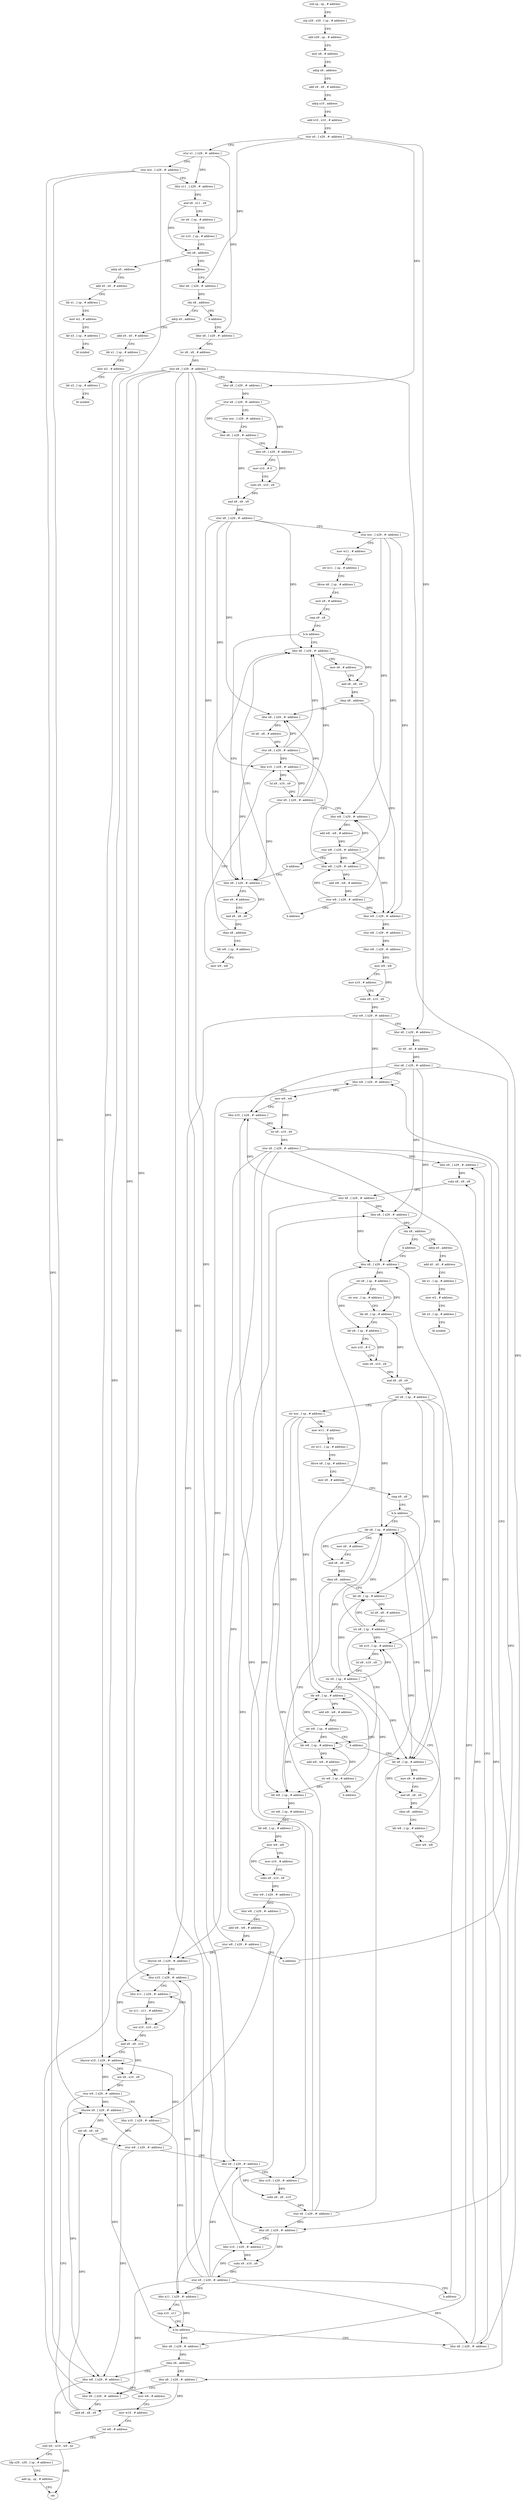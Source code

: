 digraph "func" {
"4287312" [label = "sub sp , sp , # address" ]
"4287316" [label = "stp x29 , x30 , [ sp , # address ]" ]
"4287320" [label = "add x29 , sp , # address" ]
"4287324" [label = "mov x8 , # address" ]
"4287328" [label = "adrp x9 , address" ]
"4287332" [label = "add x9 , x9 , # address" ]
"4287336" [label = "adrp x10 , address" ]
"4287340" [label = "add x10 , x10 , # address" ]
"4287344" [label = "stur x0 , [ x29 , #- address ]" ]
"4287348" [label = "stur x1 , [ x29 , #- address ]" ]
"4287352" [label = "stur wzr , [ x29 , #- address ]" ]
"4287356" [label = "ldur x11 , [ x29 , #- address ]" ]
"4287360" [label = "and x8 , x11 , x8" ]
"4287364" [label = "str x9 , [ sp , # address ]" ]
"4287368" [label = "str x10 , [ sp , # address ]" ]
"4287372" [label = "cbz x8 , address" ]
"4287380" [label = "adrp x0 , address" ]
"4287376" [label = "b address" ]
"4287384" [label = "add x0 , x0 , # address" ]
"4287388" [label = "ldr x1 , [ sp , # address ]" ]
"4287392" [label = "mov w2 , # address" ]
"4287396" [label = "ldr x3 , [ sp , # address ]" ]
"4287400" [label = "bl symbol" ]
"4287404" [label = "ldur x8 , [ x29 , #- address ]" ]
"4287408" [label = "cbz x8 , address" ]
"4287416" [label = "adrp x0 , address" ]
"4287412" [label = "b address" ]
"4287420" [label = "add x0 , x0 , # address" ]
"4287424" [label = "ldr x1 , [ sp , # address ]" ]
"4287428" [label = "mov w2 , # address" ]
"4287432" [label = "ldr x3 , [ sp , # address ]" ]
"4287436" [label = "bl symbol" ]
"4287440" [label = "ldur x8 , [ x29 , #- address ]" ]
"4287444" [label = "lsr x8 , x8 , # address" ]
"4287448" [label = "stur x8 , [ x29 , #- address ]" ]
"4287452" [label = "ldur x8 , [ x29 , #- address ]" ]
"4287456" [label = "stur x8 , [ x29 , #- address ]" ]
"4287460" [label = "stur wzr , [ x29 , #- address ]" ]
"4287464" [label = "ldur x8 , [ x29 , #- address ]" ]
"4287468" [label = "ldur x9 , [ x29 , #- address ]" ]
"4287472" [label = "mov x10 , # 0" ]
"4287476" [label = "subs x9 , x10 , x9" ]
"4287480" [label = "and x8 , x8 , x9" ]
"4287484" [label = "stur x8 , [ x29 , #- address ]" ]
"4287488" [label = "stur wzr , [ x29 , #- address ]" ]
"4287492" [label = "mov w11 , # address" ]
"4287496" [label = "str w11 , [ sp , # address ]" ]
"4287500" [label = "ldrsw x8 , [ sp , # address ]" ]
"4287504" [label = "mov x9 , # address" ]
"4287508" [label = "cmp x9 , x8" ]
"4287512" [label = "b.ls address" ]
"4287568" [label = "ldur x8 , [ x29 , #- address ]" ]
"4287516" [label = "ldur x8 , [ x29 , #- address ]" ]
"4287572" [label = "mov x9 , # address" ]
"4287576" [label = "and x8 , x8 , x9" ]
"4287580" [label = "cbnz x8 , address" ]
"4287612" [label = "ldur w8 , [ x29 , #- address ]" ]
"4287584" [label = "ldur x8 , [ x29 , #- address ]" ]
"4287520" [label = "mov x9 , # address" ]
"4287524" [label = "and x8 , x8 , x9" ]
"4287528" [label = "cbnz x8 , address" ]
"4287532" [label = "ldr w8 , [ sp , # address ]" ]
"4287616" [label = "stur w8 , [ x29 , #- address ]" ]
"4287620" [label = "ldur w8 , [ x29 , #- address ]" ]
"4287624" [label = "mov w9 , w8" ]
"4287628" [label = "mov x10 , # address" ]
"4287632" [label = "subs x9 , x10 , x9" ]
"4287636" [label = "stur w9 , [ x29 , #- address ]" ]
"4287640" [label = "ldur x8 , [ x29 , #- address ]" ]
"4287644" [label = "lsr x8 , x8 , # address" ]
"4287648" [label = "stur x8 , [ x29 , #- address ]" ]
"4287652" [label = "ldur w8 , [ x29 , #- address ]" ]
"4287588" [label = "lsl x8 , x8 , # address" ]
"4287592" [label = "stur x8 , [ x29 , #- address ]" ]
"4287596" [label = "ldur w8 , [ x29 , #- address ]" ]
"4287600" [label = "add w8 , w8 , # address" ]
"4287604" [label = "stur w8 , [ x29 , #- address ]" ]
"4287608" [label = "b address" ]
"4287536" [label = "mov w9 , w8" ]
"4287540" [label = "ldur x10 , [ x29 , #- address ]" ]
"4287544" [label = "lsl x9 , x10 , x9" ]
"4287548" [label = "stur x9 , [ x29 , #- address ]" ]
"4287552" [label = "ldur w8 , [ x29 , #- address ]" ]
"4287556" [label = "add w8 , w8 , # address" ]
"4287560" [label = "stur w8 , [ x29 , #- address ]" ]
"4287564" [label = "b address" ]
"4287824" [label = "ldur x8 , [ x29 , #- address ]" ]
"4287828" [label = "ldur x9 , [ x29 , #- address ]" ]
"4287832" [label = "subs x8 , x9 , x8" ]
"4287836" [label = "stur x8 , [ x29 , #- address ]" ]
"4287840" [label = "ldur x8 , [ x29 , #- address ]" ]
"4287844" [label = "cbz x8 , address" ]
"4287852" [label = "adrp x0 , address" ]
"4287848" [label = "b address" ]
"4287724" [label = "ldur x8 , [ x29 , #- address ]" ]
"4287728" [label = "cbnz x8 , address" ]
"4287764" [label = "ldur x8 , [ x29 , #- address ]" ]
"4287732" [label = "ldur w8 , [ x29 , #- address ]" ]
"4287856" [label = "add x0 , x0 , # address" ]
"4287860" [label = "ldr x1 , [ sp , # address ]" ]
"4287864" [label = "mov w2 , # address" ]
"4287868" [label = "ldr x3 , [ sp , # address ]" ]
"4287872" [label = "bl symbol" ]
"4287876" [label = "ldur x8 , [ x29 , #- address ]" ]
"4287768" [label = "ldur x9 , [ x29 , #- address ]" ]
"4287772" [label = "and x8 , x8 , x9" ]
"4287776" [label = "ldursw x9 , [ x29 , #- address ]" ]
"4287780" [label = "eor x8 , x9 , x8" ]
"4287784" [label = "stur w8 , [ x29 , #- address ]" ]
"4287788" [label = "ldur x9 , [ x29 , #- address ]" ]
"4287792" [label = "ldur x10 , [ x29 , #- address ]" ]
"4287796" [label = "subs x9 , x9 , x10" ]
"4287800" [label = "stur x9 , [ x29 , #- address ]" ]
"4287804" [label = "ldur x9 , [ x29 , #- address ]" ]
"4287808" [label = "ldur x10 , [ x29 , #- address ]" ]
"4287812" [label = "subs x9 , x10 , x9" ]
"4287816" [label = "stur x9 , [ x29 , #- address ]" ]
"4287820" [label = "b address" ]
"4287736" [label = "mov w9 , # address" ]
"4287740" [label = "mov w10 , # address" ]
"4287744" [label = "tst w8 , # address" ]
"4287748" [label = "csel w0 , w10 , w9 , ne" ]
"4287752" [label = "ldp x29 , x30 , [ sp , # address ]" ]
"4287756" [label = "add sp , sp , # address" ]
"4287760" [label = "ret" ]
"4287880" [label = "str x8 , [ sp , # address ]" ]
"4287884" [label = "str wzr , [ sp , # address ]" ]
"4287888" [label = "ldr x8 , [ sp , # address ]" ]
"4287892" [label = "ldr x9 , [ sp , # address ]" ]
"4287896" [label = "mov x10 , # 0" ]
"4287900" [label = "subs x9 , x10 , x9" ]
"4287904" [label = "and x8 , x8 , x9" ]
"4287908" [label = "str x8 , [ sp , # address ]" ]
"4287912" [label = "str wzr , [ sp , # address ]" ]
"4287916" [label = "mov w11 , # address" ]
"4287920" [label = "str w11 , [ sp , # address ]" ]
"4287924" [label = "ldrsw x8 , [ sp , # address ]" ]
"4287928" [label = "mov x9 , # address" ]
"4287932" [label = "cmp x9 , x8" ]
"4287936" [label = "b.ls address" ]
"4287992" [label = "ldr x8 , [ sp , # address ]" ]
"4287940" [label = "ldr x8 , [ sp , # address ]" ]
"4287996" [label = "mov x9 , # address" ]
"4288000" [label = "and x8 , x8 , x9" ]
"4288004" [label = "cbnz x8 , address" ]
"4288036" [label = "ldr w8 , [ sp , # address ]" ]
"4288008" [label = "ldr x8 , [ sp , # address ]" ]
"4287944" [label = "mov x9 , # address" ]
"4287948" [label = "and x8 , x8 , x9" ]
"4287952" [label = "cbnz x8 , address" ]
"4287956" [label = "ldr w8 , [ sp , # address ]" ]
"4288040" [label = "str w8 , [ sp , # address ]" ]
"4288044" [label = "ldr w8 , [ sp , # address ]" ]
"4288048" [label = "mov w9 , w8" ]
"4288052" [label = "mov x10 , # address" ]
"4288056" [label = "subs x9 , x10 , x9" ]
"4288060" [label = "stur w9 , [ x29 , #- address ]" ]
"4288064" [label = "ldur w8 , [ x29 , #- address ]" ]
"4288068" [label = "add w8 , w8 , # address" ]
"4288072" [label = "stur w8 , [ x29 , #- address ]" ]
"4288076" [label = "b address" ]
"4288012" [label = "lsl x8 , x8 , # address" ]
"4288016" [label = "str x8 , [ sp , # address ]" ]
"4288020" [label = "ldr w8 , [ sp , # address ]" ]
"4288024" [label = "add w8 , w8 , # address" ]
"4288028" [label = "str w8 , [ sp , # address ]" ]
"4288032" [label = "b address" ]
"4287960" [label = "mov w9 , w8" ]
"4287964" [label = "ldr x10 , [ sp , # address ]" ]
"4287968" [label = "lsl x9 , x10 , x9" ]
"4287972" [label = "str x9 , [ sp , # address ]" ]
"4287976" [label = "ldr w8 , [ sp , # address ]" ]
"4287980" [label = "add w8 , w8 , # address" ]
"4287984" [label = "str w8 , [ sp , # address ]" ]
"4287988" [label = "b address" ]
"4287656" [label = "mov w9 , w8" ]
"4287660" [label = "ldur x10 , [ x29 , #- address ]" ]
"4287664" [label = "lsr x9 , x10 , x9" ]
"4287668" [label = "stur x9 , [ x29 , #- address ]" ]
"4287672" [label = "ldursw x9 , [ x29 , #- address ]" ]
"4287676" [label = "ldur x10 , [ x29 , #- address ]" ]
"4287680" [label = "ldur x11 , [ x29 , #- address ]" ]
"4287684" [label = "lsr x11 , x11 , # address" ]
"4287688" [label = "eor x10 , x10 , x11" ]
"4287692" [label = "and x9 , x9 , x10" ]
"4287696" [label = "ldursw x10 , [ x29 , #- address ]" ]
"4287700" [label = "eor x9 , x10 , x9" ]
"4287704" [label = "stur w9 , [ x29 , #- address ]" ]
"4287708" [label = "ldur x10 , [ x29 , #- address ]" ]
"4287712" [label = "ldur x11 , [ x29 , #- address ]" ]
"4287716" [label = "cmp x10 , x11" ]
"4287720" [label = "b.hs address" ]
"4287312" -> "4287316" [ label = "CFG" ]
"4287316" -> "4287320" [ label = "CFG" ]
"4287320" -> "4287324" [ label = "CFG" ]
"4287324" -> "4287328" [ label = "CFG" ]
"4287328" -> "4287332" [ label = "CFG" ]
"4287332" -> "4287336" [ label = "CFG" ]
"4287336" -> "4287340" [ label = "CFG" ]
"4287340" -> "4287344" [ label = "CFG" ]
"4287344" -> "4287348" [ label = "CFG" ]
"4287344" -> "4287404" [ label = "DFG" ]
"4287344" -> "4287452" [ label = "DFG" ]
"4287344" -> "4287640" [ label = "DFG" ]
"4287348" -> "4287352" [ label = "CFG" ]
"4287348" -> "4287356" [ label = "DFG" ]
"4287348" -> "4287440" [ label = "DFG" ]
"4287352" -> "4287356" [ label = "CFG" ]
"4287352" -> "4287696" [ label = "DFG" ]
"4287352" -> "4287776" [ label = "DFG" ]
"4287352" -> "4287732" [ label = "DFG" ]
"4287356" -> "4287360" [ label = "DFG" ]
"4287360" -> "4287364" [ label = "CFG" ]
"4287360" -> "4287372" [ label = "DFG" ]
"4287364" -> "4287368" [ label = "CFG" ]
"4287368" -> "4287372" [ label = "CFG" ]
"4287372" -> "4287380" [ label = "CFG" ]
"4287372" -> "4287376" [ label = "CFG" ]
"4287380" -> "4287384" [ label = "CFG" ]
"4287376" -> "4287404" [ label = "CFG" ]
"4287384" -> "4287388" [ label = "CFG" ]
"4287388" -> "4287392" [ label = "CFG" ]
"4287392" -> "4287396" [ label = "CFG" ]
"4287396" -> "4287400" [ label = "CFG" ]
"4287404" -> "4287408" [ label = "DFG" ]
"4287408" -> "4287416" [ label = "CFG" ]
"4287408" -> "4287412" [ label = "CFG" ]
"4287416" -> "4287420" [ label = "CFG" ]
"4287412" -> "4287440" [ label = "CFG" ]
"4287420" -> "4287424" [ label = "CFG" ]
"4287424" -> "4287428" [ label = "CFG" ]
"4287428" -> "4287432" [ label = "CFG" ]
"4287432" -> "4287436" [ label = "CFG" ]
"4287440" -> "4287444" [ label = "DFG" ]
"4287444" -> "4287448" [ label = "DFG" ]
"4287448" -> "4287452" [ label = "CFG" ]
"4287448" -> "4287676" [ label = "DFG" ]
"4287448" -> "4287680" [ label = "DFG" ]
"4287448" -> "4287712" [ label = "DFG" ]
"4287448" -> "4287824" [ label = "DFG" ]
"4287448" -> "4287768" [ label = "DFG" ]
"4287448" -> "4287788" [ label = "DFG" ]
"4287448" -> "4287808" [ label = "DFG" ]
"4287452" -> "4287456" [ label = "DFG" ]
"4287456" -> "4287460" [ label = "CFG" ]
"4287456" -> "4287464" [ label = "DFG" ]
"4287456" -> "4287468" [ label = "DFG" ]
"4287460" -> "4287464" [ label = "CFG" ]
"4287464" -> "4287468" [ label = "CFG" ]
"4287464" -> "4287480" [ label = "DFG" ]
"4287468" -> "4287472" [ label = "CFG" ]
"4287468" -> "4287476" [ label = "DFG" ]
"4287472" -> "4287476" [ label = "CFG" ]
"4287476" -> "4287480" [ label = "DFG" ]
"4287480" -> "4287484" [ label = "DFG" ]
"4287484" -> "4287488" [ label = "CFG" ]
"4287484" -> "4287568" [ label = "DFG" ]
"4287484" -> "4287516" [ label = "DFG" ]
"4287484" -> "4287584" [ label = "DFG" ]
"4287484" -> "4287540" [ label = "DFG" ]
"4287488" -> "4287492" [ label = "CFG" ]
"4287488" -> "4287612" [ label = "DFG" ]
"4287488" -> "4287596" [ label = "DFG" ]
"4287488" -> "4287552" [ label = "DFG" ]
"4287492" -> "4287496" [ label = "CFG" ]
"4287496" -> "4287500" [ label = "CFG" ]
"4287500" -> "4287504" [ label = "CFG" ]
"4287504" -> "4287508" [ label = "CFG" ]
"4287508" -> "4287512" [ label = "CFG" ]
"4287512" -> "4287568" [ label = "CFG" ]
"4287512" -> "4287516" [ label = "CFG" ]
"4287568" -> "4287572" [ label = "CFG" ]
"4287568" -> "4287576" [ label = "DFG" ]
"4287516" -> "4287520" [ label = "CFG" ]
"4287516" -> "4287524" [ label = "DFG" ]
"4287572" -> "4287576" [ label = "CFG" ]
"4287576" -> "4287580" [ label = "DFG" ]
"4287580" -> "4287612" [ label = "CFG" ]
"4287580" -> "4287584" [ label = "CFG" ]
"4287612" -> "4287616" [ label = "DFG" ]
"4287584" -> "4287588" [ label = "DFG" ]
"4287520" -> "4287524" [ label = "CFG" ]
"4287524" -> "4287528" [ label = "DFG" ]
"4287528" -> "4287568" [ label = "CFG" ]
"4287528" -> "4287532" [ label = "CFG" ]
"4287532" -> "4287536" [ label = "CFG" ]
"4287616" -> "4287620" [ label = "DFG" ]
"4287620" -> "4287624" [ label = "DFG" ]
"4287624" -> "4287628" [ label = "CFG" ]
"4287624" -> "4287632" [ label = "DFG" ]
"4287628" -> "4287632" [ label = "CFG" ]
"4287632" -> "4287636" [ label = "DFG" ]
"4287636" -> "4287640" [ label = "CFG" ]
"4287636" -> "4287652" [ label = "DFG" ]
"4287636" -> "4287672" [ label = "DFG" ]
"4287640" -> "4287644" [ label = "DFG" ]
"4287644" -> "4287648" [ label = "DFG" ]
"4287648" -> "4287652" [ label = "CFG" ]
"4287648" -> "4287660" [ label = "DFG" ]
"4287648" -> "4287840" [ label = "DFG" ]
"4287648" -> "4287804" [ label = "DFG" ]
"4287648" -> "4287876" [ label = "DFG" ]
"4287652" -> "4287656" [ label = "DFG" ]
"4287588" -> "4287592" [ label = "DFG" ]
"4287592" -> "4287596" [ label = "CFG" ]
"4287592" -> "4287568" [ label = "DFG" ]
"4287592" -> "4287516" [ label = "DFG" ]
"4287592" -> "4287584" [ label = "DFG" ]
"4287592" -> "4287540" [ label = "DFG" ]
"4287596" -> "4287600" [ label = "DFG" ]
"4287600" -> "4287604" [ label = "DFG" ]
"4287604" -> "4287608" [ label = "CFG" ]
"4287604" -> "4287612" [ label = "DFG" ]
"4287604" -> "4287596" [ label = "DFG" ]
"4287604" -> "4287552" [ label = "DFG" ]
"4287608" -> "4287568" [ label = "CFG" ]
"4287536" -> "4287540" [ label = "CFG" ]
"4287540" -> "4287544" [ label = "DFG" ]
"4287544" -> "4287548" [ label = "DFG" ]
"4287548" -> "4287552" [ label = "CFG" ]
"4287548" -> "4287568" [ label = "DFG" ]
"4287548" -> "4287516" [ label = "DFG" ]
"4287548" -> "4287584" [ label = "DFG" ]
"4287548" -> "4287540" [ label = "DFG" ]
"4287552" -> "4287556" [ label = "DFG" ]
"4287556" -> "4287560" [ label = "DFG" ]
"4287560" -> "4287564" [ label = "CFG" ]
"4287560" -> "4287612" [ label = "DFG" ]
"4287560" -> "4287596" [ label = "DFG" ]
"4287560" -> "4287552" [ label = "DFG" ]
"4287564" -> "4287516" [ label = "CFG" ]
"4287824" -> "4287828" [ label = "CFG" ]
"4287824" -> "4287832" [ label = "DFG" ]
"4287828" -> "4287832" [ label = "DFG" ]
"4287832" -> "4287836" [ label = "DFG" ]
"4287836" -> "4287840" [ label = "DFG" ]
"4287836" -> "4287660" [ label = "DFG" ]
"4287836" -> "4287804" [ label = "DFG" ]
"4287836" -> "4287876" [ label = "DFG" ]
"4287840" -> "4287844" [ label = "DFG" ]
"4287844" -> "4287852" [ label = "CFG" ]
"4287844" -> "4287848" [ label = "CFG" ]
"4287852" -> "4287856" [ label = "CFG" ]
"4287848" -> "4287876" [ label = "CFG" ]
"4287724" -> "4287728" [ label = "DFG" ]
"4287728" -> "4287764" [ label = "CFG" ]
"4287728" -> "4287732" [ label = "CFG" ]
"4287764" -> "4287768" [ label = "CFG" ]
"4287764" -> "4287772" [ label = "DFG" ]
"4287732" -> "4287736" [ label = "CFG" ]
"4287732" -> "4287748" [ label = "DFG" ]
"4287856" -> "4287860" [ label = "CFG" ]
"4287860" -> "4287864" [ label = "CFG" ]
"4287864" -> "4287868" [ label = "CFG" ]
"4287868" -> "4287872" [ label = "CFG" ]
"4287876" -> "4287880" [ label = "DFG" ]
"4287768" -> "4287772" [ label = "DFG" ]
"4287772" -> "4287776" [ label = "CFG" ]
"4287772" -> "4287780" [ label = "DFG" ]
"4287776" -> "4287780" [ label = "DFG" ]
"4287780" -> "4287784" [ label = "DFG" ]
"4287784" -> "4287788" [ label = "CFG" ]
"4287784" -> "4287696" [ label = "DFG" ]
"4287784" -> "4287776" [ label = "DFG" ]
"4287784" -> "4287732" [ label = "DFG" ]
"4287788" -> "4287792" [ label = "CFG" ]
"4287788" -> "4287796" [ label = "DFG" ]
"4287792" -> "4287796" [ label = "DFG" ]
"4287796" -> "4287800" [ label = "DFG" ]
"4287800" -> "4287804" [ label = "DFG" ]
"4287800" -> "4287660" [ label = "DFG" ]
"4287800" -> "4287840" [ label = "DFG" ]
"4287800" -> "4287876" [ label = "DFG" ]
"4287804" -> "4287808" [ label = "CFG" ]
"4287804" -> "4287812" [ label = "DFG" ]
"4287808" -> "4287812" [ label = "DFG" ]
"4287812" -> "4287816" [ label = "DFG" ]
"4287816" -> "4287820" [ label = "CFG" ]
"4287816" -> "4287676" [ label = "DFG" ]
"4287816" -> "4287680" [ label = "DFG" ]
"4287816" -> "4287712" [ label = "DFG" ]
"4287816" -> "4287824" [ label = "DFG" ]
"4287816" -> "4287768" [ label = "DFG" ]
"4287816" -> "4287788" [ label = "DFG" ]
"4287816" -> "4287808" [ label = "DFG" ]
"4287820" -> "4287876" [ label = "CFG" ]
"4287736" -> "4287740" [ label = "CFG" ]
"4287740" -> "4287744" [ label = "CFG" ]
"4287744" -> "4287748" [ label = "CFG" ]
"4287748" -> "4287752" [ label = "CFG" ]
"4287748" -> "4287760" [ label = "DFG" ]
"4287752" -> "4287756" [ label = "CFG" ]
"4287756" -> "4287760" [ label = "CFG" ]
"4287880" -> "4287884" [ label = "CFG" ]
"4287880" -> "4287888" [ label = "DFG" ]
"4287880" -> "4287892" [ label = "DFG" ]
"4287884" -> "4287888" [ label = "CFG" ]
"4287888" -> "4287892" [ label = "CFG" ]
"4287888" -> "4287904" [ label = "DFG" ]
"4287892" -> "4287896" [ label = "CFG" ]
"4287892" -> "4287900" [ label = "DFG" ]
"4287896" -> "4287900" [ label = "CFG" ]
"4287900" -> "4287904" [ label = "DFG" ]
"4287904" -> "4287908" [ label = "DFG" ]
"4287908" -> "4287912" [ label = "CFG" ]
"4287908" -> "4287992" [ label = "DFG" ]
"4287908" -> "4287940" [ label = "DFG" ]
"4287908" -> "4288008" [ label = "DFG" ]
"4287908" -> "4287964" [ label = "DFG" ]
"4287912" -> "4287916" [ label = "CFG" ]
"4287912" -> "4288036" [ label = "DFG" ]
"4287912" -> "4288020" [ label = "DFG" ]
"4287912" -> "4287976" [ label = "DFG" ]
"4287916" -> "4287920" [ label = "CFG" ]
"4287920" -> "4287924" [ label = "CFG" ]
"4287924" -> "4287928" [ label = "CFG" ]
"4287928" -> "4287932" [ label = "CFG" ]
"4287932" -> "4287936" [ label = "CFG" ]
"4287936" -> "4287992" [ label = "CFG" ]
"4287936" -> "4287940" [ label = "CFG" ]
"4287992" -> "4287996" [ label = "CFG" ]
"4287992" -> "4288000" [ label = "DFG" ]
"4287940" -> "4287944" [ label = "CFG" ]
"4287940" -> "4287948" [ label = "DFG" ]
"4287996" -> "4288000" [ label = "CFG" ]
"4288000" -> "4288004" [ label = "DFG" ]
"4288004" -> "4288036" [ label = "CFG" ]
"4288004" -> "4288008" [ label = "CFG" ]
"4288036" -> "4288040" [ label = "DFG" ]
"4288008" -> "4288012" [ label = "DFG" ]
"4287944" -> "4287948" [ label = "CFG" ]
"4287948" -> "4287952" [ label = "DFG" ]
"4287952" -> "4287992" [ label = "CFG" ]
"4287952" -> "4287956" [ label = "CFG" ]
"4287956" -> "4287960" [ label = "CFG" ]
"4288040" -> "4288044" [ label = "DFG" ]
"4288044" -> "4288048" [ label = "DFG" ]
"4288048" -> "4288052" [ label = "CFG" ]
"4288048" -> "4288056" [ label = "DFG" ]
"4288052" -> "4288056" [ label = "CFG" ]
"4288056" -> "4288060" [ label = "DFG" ]
"4288060" -> "4288064" [ label = "DFG" ]
"4288064" -> "4288068" [ label = "DFG" ]
"4288068" -> "4288072" [ label = "DFG" ]
"4288072" -> "4288076" [ label = "CFG" ]
"4288072" -> "4287652" [ label = "DFG" ]
"4288072" -> "4287672" [ label = "DFG" ]
"4288076" -> "4287652" [ label = "CFG" ]
"4288012" -> "4288016" [ label = "DFG" ]
"4288016" -> "4288020" [ label = "CFG" ]
"4288016" -> "4287992" [ label = "DFG" ]
"4288016" -> "4287940" [ label = "DFG" ]
"4288016" -> "4288008" [ label = "DFG" ]
"4288016" -> "4287964" [ label = "DFG" ]
"4288020" -> "4288024" [ label = "DFG" ]
"4288024" -> "4288028" [ label = "DFG" ]
"4288028" -> "4288032" [ label = "CFG" ]
"4288028" -> "4288036" [ label = "DFG" ]
"4288028" -> "4288020" [ label = "DFG" ]
"4288028" -> "4287976" [ label = "DFG" ]
"4288032" -> "4287992" [ label = "CFG" ]
"4287960" -> "4287964" [ label = "CFG" ]
"4287964" -> "4287968" [ label = "DFG" ]
"4287968" -> "4287972" [ label = "DFG" ]
"4287972" -> "4287976" [ label = "CFG" ]
"4287972" -> "4287992" [ label = "DFG" ]
"4287972" -> "4287940" [ label = "DFG" ]
"4287972" -> "4288008" [ label = "DFG" ]
"4287972" -> "4287964" [ label = "DFG" ]
"4287976" -> "4287980" [ label = "DFG" ]
"4287980" -> "4287984" [ label = "DFG" ]
"4287984" -> "4287988" [ label = "CFG" ]
"4287984" -> "4288036" [ label = "DFG" ]
"4287984" -> "4288020" [ label = "DFG" ]
"4287984" -> "4287976" [ label = "DFG" ]
"4287988" -> "4287940" [ label = "CFG" ]
"4287656" -> "4287660" [ label = "CFG" ]
"4287656" -> "4287664" [ label = "DFG" ]
"4287660" -> "4287664" [ label = "DFG" ]
"4287664" -> "4287668" [ label = "DFG" ]
"4287668" -> "4287672" [ label = "CFG" ]
"4287668" -> "4287708" [ label = "DFG" ]
"4287668" -> "4287828" [ label = "DFG" ]
"4287668" -> "4287724" [ label = "DFG" ]
"4287668" -> "4287764" [ label = "DFG" ]
"4287668" -> "4287792" [ label = "DFG" ]
"4287672" -> "4287676" [ label = "CFG" ]
"4287672" -> "4287692" [ label = "DFG" ]
"4287676" -> "4287680" [ label = "CFG" ]
"4287676" -> "4287688" [ label = "DFG" ]
"4287680" -> "4287684" [ label = "DFG" ]
"4287684" -> "4287688" [ label = "DFG" ]
"4287688" -> "4287692" [ label = "DFG" ]
"4287692" -> "4287696" [ label = "CFG" ]
"4287692" -> "4287700" [ label = "DFG" ]
"4287696" -> "4287700" [ label = "DFG" ]
"4287700" -> "4287704" [ label = "DFG" ]
"4287704" -> "4287708" [ label = "CFG" ]
"4287704" -> "4287696" [ label = "DFG" ]
"4287704" -> "4287776" [ label = "DFG" ]
"4287704" -> "4287732" [ label = "DFG" ]
"4287708" -> "4287712" [ label = "CFG" ]
"4287708" -> "4287720" [ label = "DFG" ]
"4287712" -> "4287716" [ label = "CFG" ]
"4287712" -> "4287720" [ label = "DFG" ]
"4287716" -> "4287720" [ label = "CFG" ]
"4287720" -> "4287824" [ label = "CFG" ]
"4287720" -> "4287724" [ label = "CFG" ]
}
